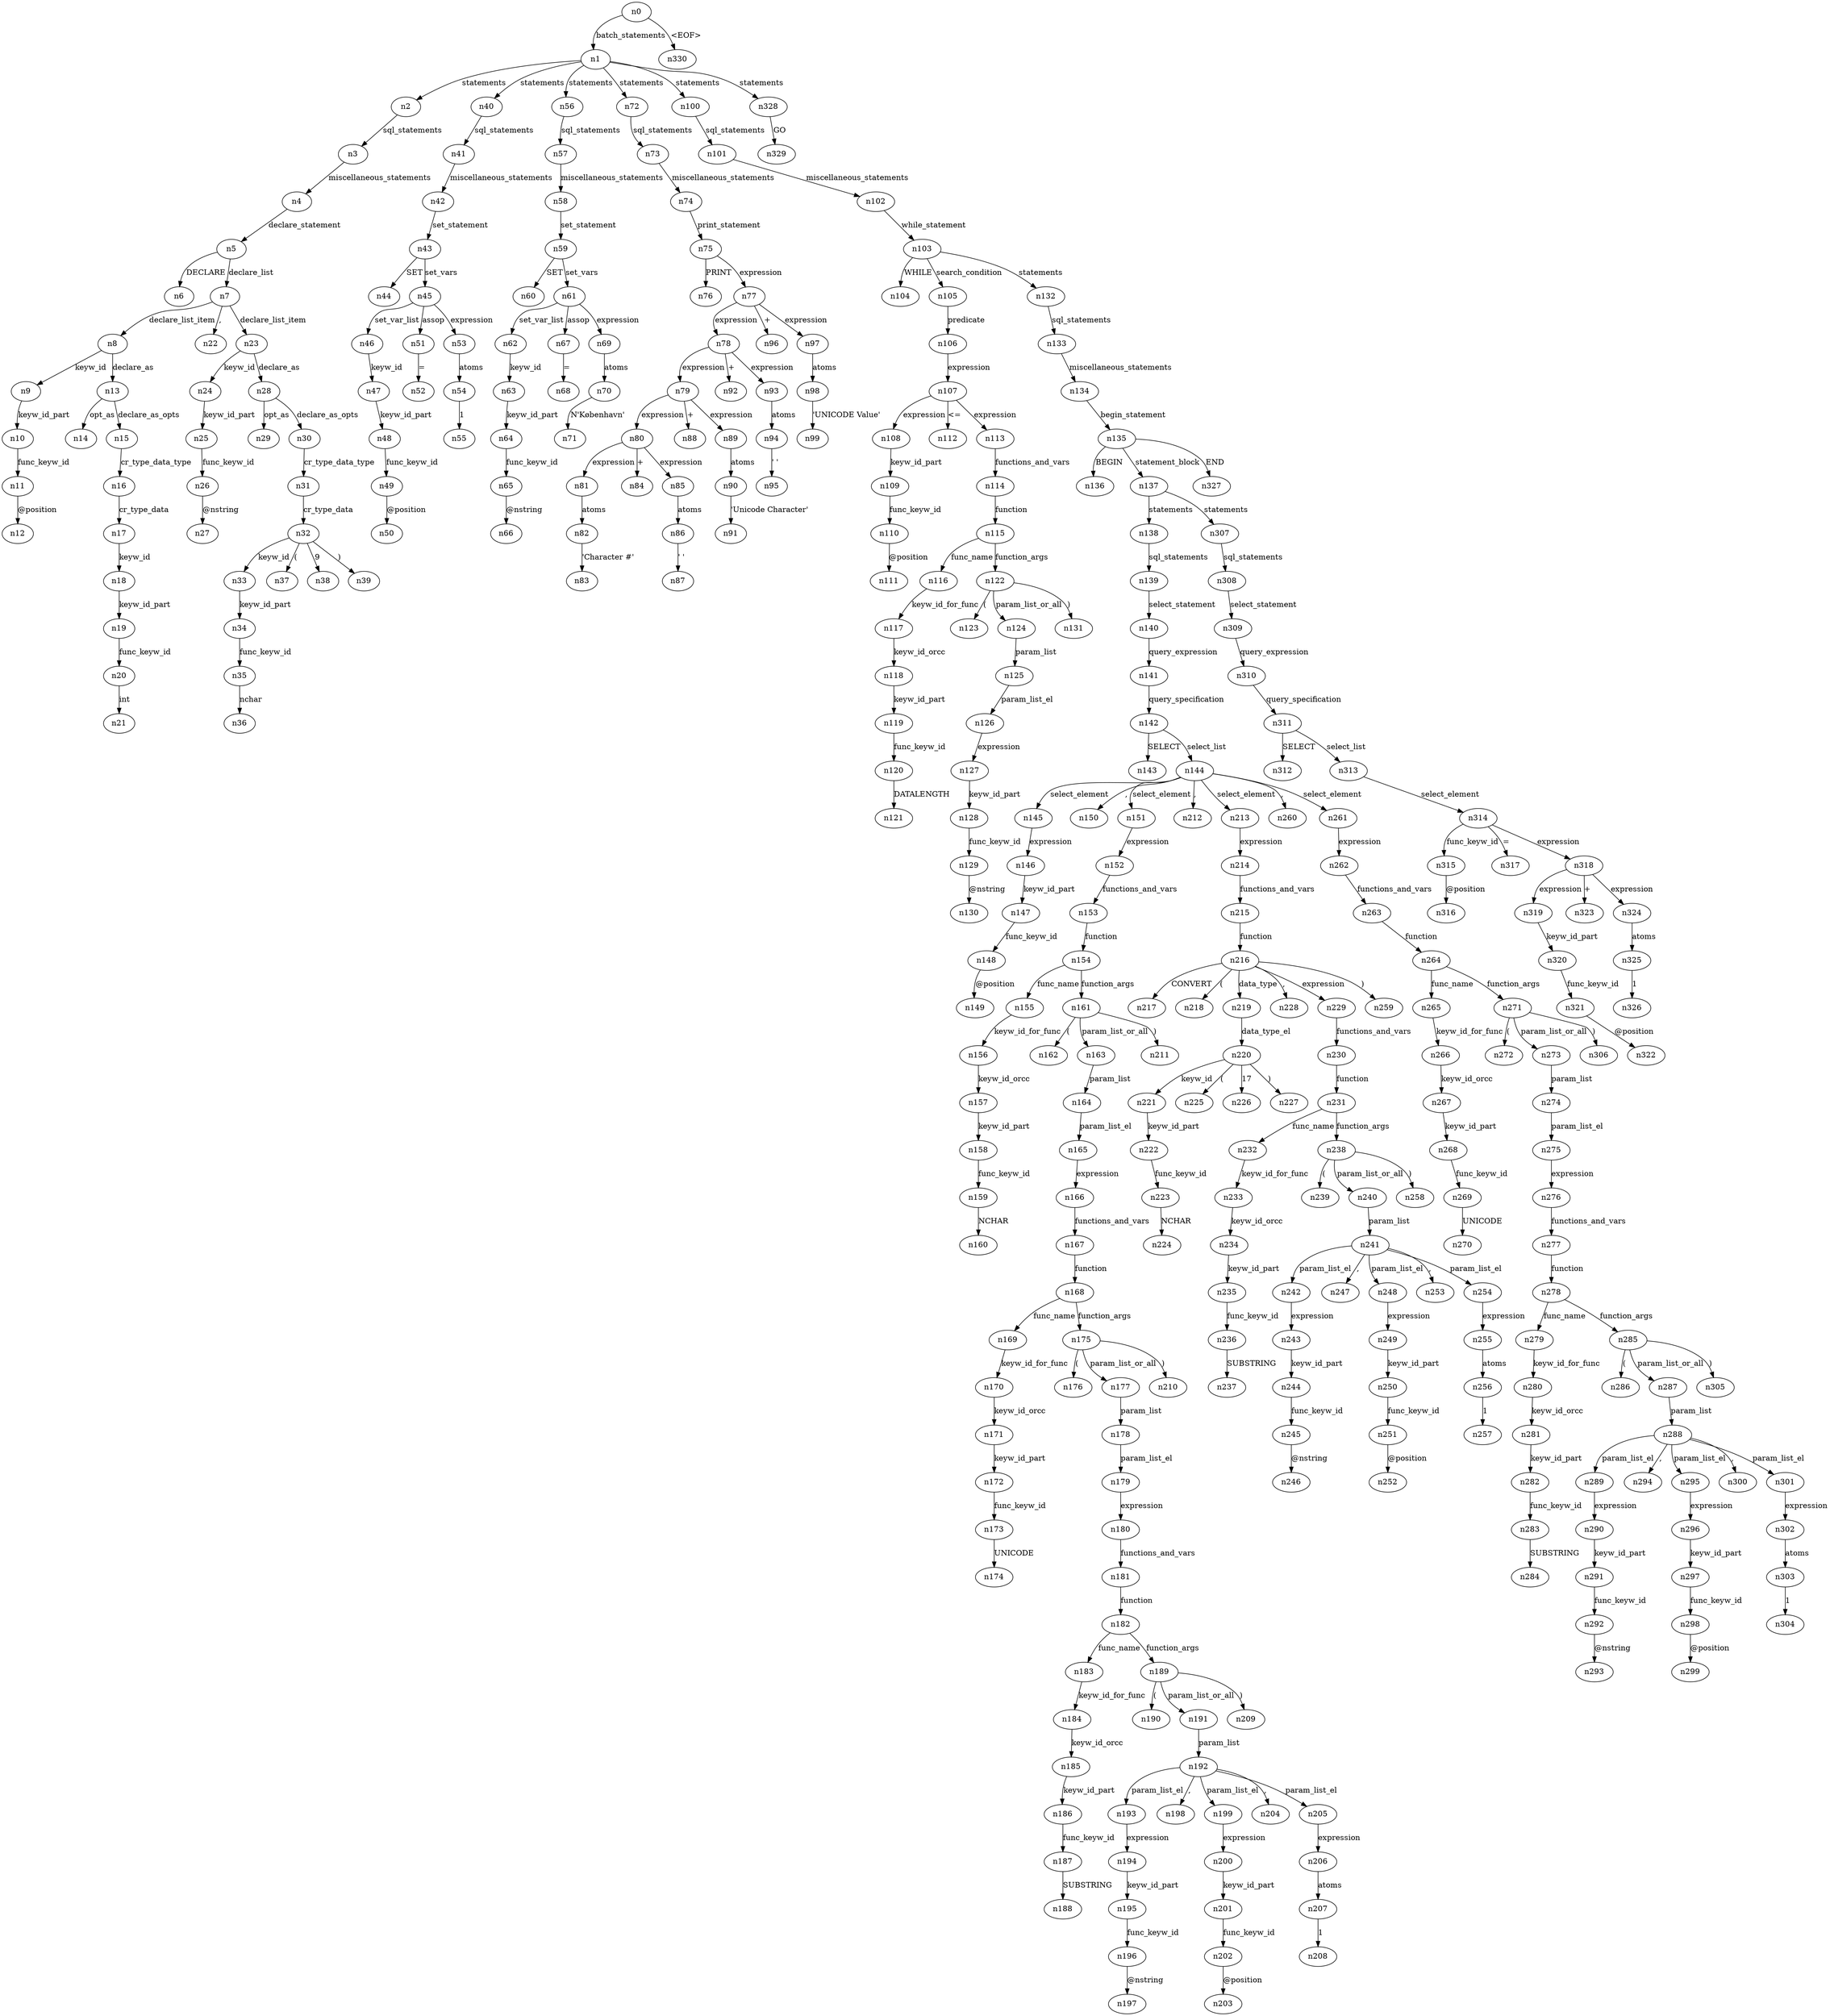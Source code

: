 digraph ParseTree {
  n0 -> n1 [label="batch_statements"];
  n1 -> n2 [label="statements"];
  n2 -> n3 [label="sql_statements"];
  n3 -> n4 [label="miscellaneous_statements"];
  n4 -> n5 [label="declare_statement"];
  n5 -> n6 [label="DECLARE"];
  n5 -> n7 [label="declare_list"];
  n7 -> n8 [label="declare_list_item"];
  n8 -> n9 [label="keyw_id"];
  n9 -> n10 [label="keyw_id_part"];
  n10 -> n11 [label="func_keyw_id"];
  n11 -> n12 [label="@position"];
  n8 -> n13 [label="declare_as"];
  n13 -> n14 [label="opt_as"];
  n13 -> n15 [label="declare_as_opts"];
  n15 -> n16 [label="cr_type_data_type"];
  n16 -> n17 [label="cr_type_data"];
  n17 -> n18 [label="keyw_id"];
  n18 -> n19 [label="keyw_id_part"];
  n19 -> n20 [label="func_keyw_id"];
  n20 -> n21 [label="int"];
  n7 -> n22 [label=","];
  n7 -> n23 [label="declare_list_item"];
  n23 -> n24 [label="keyw_id"];
  n24 -> n25 [label="keyw_id_part"];
  n25 -> n26 [label="func_keyw_id"];
  n26 -> n27 [label="@nstring"];
  n23 -> n28 [label="declare_as"];
  n28 -> n29 [label="opt_as"];
  n28 -> n30 [label="declare_as_opts"];
  n30 -> n31 [label="cr_type_data_type"];
  n31 -> n32 [label="cr_type_data"];
  n32 -> n33 [label="keyw_id"];
  n33 -> n34 [label="keyw_id_part"];
  n34 -> n35 [label="func_keyw_id"];
  n35 -> n36 [label="nchar"];
  n32 -> n37 [label="("];
  n32 -> n38 [label="9"];
  n32 -> n39 [label=")"];
  n1 -> n40 [label="statements"];
  n40 -> n41 [label="sql_statements"];
  n41 -> n42 [label="miscellaneous_statements"];
  n42 -> n43 [label="set_statement"];
  n43 -> n44 [label="SET"];
  n43 -> n45 [label="set_vars"];
  n45 -> n46 [label="set_var_list"];
  n46 -> n47 [label="keyw_id"];
  n47 -> n48 [label="keyw_id_part"];
  n48 -> n49 [label="func_keyw_id"];
  n49 -> n50 [label="@position"];
  n45 -> n51 [label="assop"];
  n51 -> n52 [label="="];
  n45 -> n53 [label="expression"];
  n53 -> n54 [label="atoms"];
  n54 -> n55 [label="1"];
  n1 -> n56 [label="statements"];
  n56 -> n57 [label="sql_statements"];
  n57 -> n58 [label="miscellaneous_statements"];
  n58 -> n59 [label="set_statement"];
  n59 -> n60 [label="SET"];
  n59 -> n61 [label="set_vars"];
  n61 -> n62 [label="set_var_list"];
  n62 -> n63 [label="keyw_id"];
  n63 -> n64 [label="keyw_id_part"];
  n64 -> n65 [label="func_keyw_id"];
  n65 -> n66 [label="@nstring"];
  n61 -> n67 [label="assop"];
  n67 -> n68 [label="="];
  n61 -> n69 [label="expression"];
  n69 -> n70 [label="atoms"];
  n70 -> n71 [label="N'København'"];
  n1 -> n72 [label="statements"];
  n72 -> n73 [label="sql_statements"];
  n73 -> n74 [label="miscellaneous_statements"];
  n74 -> n75 [label="print_statement"];
  n75 -> n76 [label="PRINT"];
  n75 -> n77 [label="expression"];
  n77 -> n78 [label="expression"];
  n78 -> n79 [label="expression"];
  n79 -> n80 [label="expression"];
  n80 -> n81 [label="expression"];
  n81 -> n82 [label="atoms"];
  n82 -> n83 [label="'Character #'"];
  n80 -> n84 [label="+"];
  n80 -> n85 [label="expression"];
  n85 -> n86 [label="atoms"];
  n86 -> n87 [label="' '"];
  n79 -> n88 [label="+"];
  n79 -> n89 [label="expression"];
  n89 -> n90 [label="atoms"];
  n90 -> n91 [label="'Unicode Character'"];
  n78 -> n92 [label="+"];
  n78 -> n93 [label="expression"];
  n93 -> n94 [label="atoms"];
  n94 -> n95 [label="' '"];
  n77 -> n96 [label="+"];
  n77 -> n97 [label="expression"];
  n97 -> n98 [label="atoms"];
  n98 -> n99 [label="'UNICODE Value'"];
  n1 -> n100 [label="statements"];
  n100 -> n101 [label="sql_statements"];
  n101 -> n102 [label="miscellaneous_statements"];
  n102 -> n103 [label="while_statement"];
  n103 -> n104 [label="WHILE"];
  n103 -> n105 [label="search_condition"];
  n105 -> n106 [label="predicate"];
  n106 -> n107 [label="expression"];
  n107 -> n108 [label="expression"];
  n108 -> n109 [label="keyw_id_part"];
  n109 -> n110 [label="func_keyw_id"];
  n110 -> n111 [label="@position"];
  n107 -> n112 [label="<="];
  n107 -> n113 [label="expression"];
  n113 -> n114 [label="functions_and_vars"];
  n114 -> n115 [label="function"];
  n115 -> n116 [label="func_name"];
  n116 -> n117 [label="keyw_id_for_func"];
  n117 -> n118 [label="keyw_id_orcc"];
  n118 -> n119 [label="keyw_id_part"];
  n119 -> n120 [label="func_keyw_id"];
  n120 -> n121 [label="DATALENGTH"];
  n115 -> n122 [label="function_args"];
  n122 -> n123 [label="("];
  n122 -> n124 [label="param_list_or_all"];
  n124 -> n125 [label="param_list"];
  n125 -> n126 [label="param_list_el"];
  n126 -> n127 [label="expression"];
  n127 -> n128 [label="keyw_id_part"];
  n128 -> n129 [label="func_keyw_id"];
  n129 -> n130 [label="@nstring"];
  n122 -> n131 [label=")"];
  n103 -> n132 [label="statements"];
  n132 -> n133 [label="sql_statements"];
  n133 -> n134 [label="miscellaneous_statements"];
  n134 -> n135 [label="begin_statement"];
  n135 -> n136 [label="BEGIN"];
  n135 -> n137 [label="statement_block"];
  n137 -> n138 [label="statements"];
  n138 -> n139 [label="sql_statements"];
  n139 -> n140 [label="select_statement"];
  n140 -> n141 [label="query_expression"];
  n141 -> n142 [label="query_specification"];
  n142 -> n143 [label="SELECT"];
  n142 -> n144 [label="select_list"];
  n144 -> n145 [label="select_element"];
  n145 -> n146 [label="expression"];
  n146 -> n147 [label="keyw_id_part"];
  n147 -> n148 [label="func_keyw_id"];
  n148 -> n149 [label="@position"];
  n144 -> n150 [label=","];
  n144 -> n151 [label="select_element"];
  n151 -> n152 [label="expression"];
  n152 -> n153 [label="functions_and_vars"];
  n153 -> n154 [label="function"];
  n154 -> n155 [label="func_name"];
  n155 -> n156 [label="keyw_id_for_func"];
  n156 -> n157 [label="keyw_id_orcc"];
  n157 -> n158 [label="keyw_id_part"];
  n158 -> n159 [label="func_keyw_id"];
  n159 -> n160 [label="NCHAR"];
  n154 -> n161 [label="function_args"];
  n161 -> n162 [label="("];
  n161 -> n163 [label="param_list_or_all"];
  n163 -> n164 [label="param_list"];
  n164 -> n165 [label="param_list_el"];
  n165 -> n166 [label="expression"];
  n166 -> n167 [label="functions_and_vars"];
  n167 -> n168 [label="function"];
  n168 -> n169 [label="func_name"];
  n169 -> n170 [label="keyw_id_for_func"];
  n170 -> n171 [label="keyw_id_orcc"];
  n171 -> n172 [label="keyw_id_part"];
  n172 -> n173 [label="func_keyw_id"];
  n173 -> n174 [label="UNICODE"];
  n168 -> n175 [label="function_args"];
  n175 -> n176 [label="("];
  n175 -> n177 [label="param_list_or_all"];
  n177 -> n178 [label="param_list"];
  n178 -> n179 [label="param_list_el"];
  n179 -> n180 [label="expression"];
  n180 -> n181 [label="functions_and_vars"];
  n181 -> n182 [label="function"];
  n182 -> n183 [label="func_name"];
  n183 -> n184 [label="keyw_id_for_func"];
  n184 -> n185 [label="keyw_id_orcc"];
  n185 -> n186 [label="keyw_id_part"];
  n186 -> n187 [label="func_keyw_id"];
  n187 -> n188 [label="SUBSTRING"];
  n182 -> n189 [label="function_args"];
  n189 -> n190 [label="("];
  n189 -> n191 [label="param_list_or_all"];
  n191 -> n192 [label="param_list"];
  n192 -> n193 [label="param_list_el"];
  n193 -> n194 [label="expression"];
  n194 -> n195 [label="keyw_id_part"];
  n195 -> n196 [label="func_keyw_id"];
  n196 -> n197 [label="@nstring"];
  n192 -> n198 [label=","];
  n192 -> n199 [label="param_list_el"];
  n199 -> n200 [label="expression"];
  n200 -> n201 [label="keyw_id_part"];
  n201 -> n202 [label="func_keyw_id"];
  n202 -> n203 [label="@position"];
  n192 -> n204 [label=","];
  n192 -> n205 [label="param_list_el"];
  n205 -> n206 [label="expression"];
  n206 -> n207 [label="atoms"];
  n207 -> n208 [label="1"];
  n189 -> n209 [label=")"];
  n175 -> n210 [label=")"];
  n161 -> n211 [label=")"];
  n144 -> n212 [label=","];
  n144 -> n213 [label="select_element"];
  n213 -> n214 [label="expression"];
  n214 -> n215 [label="functions_and_vars"];
  n215 -> n216 [label="function"];
  n216 -> n217 [label="CONVERT"];
  n216 -> n218 [label="("];
  n216 -> n219 [label="data_type"];
  n219 -> n220 [label="data_type_el"];
  n220 -> n221 [label="keyw_id"];
  n221 -> n222 [label="keyw_id_part"];
  n222 -> n223 [label="func_keyw_id"];
  n223 -> n224 [label="NCHAR"];
  n220 -> n225 [label="("];
  n220 -> n226 [label="17"];
  n220 -> n227 [label=")"];
  n216 -> n228 [label=","];
  n216 -> n229 [label="expression"];
  n229 -> n230 [label="functions_and_vars"];
  n230 -> n231 [label="function"];
  n231 -> n232 [label="func_name"];
  n232 -> n233 [label="keyw_id_for_func"];
  n233 -> n234 [label="keyw_id_orcc"];
  n234 -> n235 [label="keyw_id_part"];
  n235 -> n236 [label="func_keyw_id"];
  n236 -> n237 [label="SUBSTRING"];
  n231 -> n238 [label="function_args"];
  n238 -> n239 [label="("];
  n238 -> n240 [label="param_list_or_all"];
  n240 -> n241 [label="param_list"];
  n241 -> n242 [label="param_list_el"];
  n242 -> n243 [label="expression"];
  n243 -> n244 [label="keyw_id_part"];
  n244 -> n245 [label="func_keyw_id"];
  n245 -> n246 [label="@nstring"];
  n241 -> n247 [label=","];
  n241 -> n248 [label="param_list_el"];
  n248 -> n249 [label="expression"];
  n249 -> n250 [label="keyw_id_part"];
  n250 -> n251 [label="func_keyw_id"];
  n251 -> n252 [label="@position"];
  n241 -> n253 [label=","];
  n241 -> n254 [label="param_list_el"];
  n254 -> n255 [label="expression"];
  n255 -> n256 [label="atoms"];
  n256 -> n257 [label="1"];
  n238 -> n258 [label=")"];
  n216 -> n259 [label=")"];
  n144 -> n260 [label=","];
  n144 -> n261 [label="select_element"];
  n261 -> n262 [label="expression"];
  n262 -> n263 [label="functions_and_vars"];
  n263 -> n264 [label="function"];
  n264 -> n265 [label="func_name"];
  n265 -> n266 [label="keyw_id_for_func"];
  n266 -> n267 [label="keyw_id_orcc"];
  n267 -> n268 [label="keyw_id_part"];
  n268 -> n269 [label="func_keyw_id"];
  n269 -> n270 [label="UNICODE"];
  n264 -> n271 [label="function_args"];
  n271 -> n272 [label="("];
  n271 -> n273 [label="param_list_or_all"];
  n273 -> n274 [label="param_list"];
  n274 -> n275 [label="param_list_el"];
  n275 -> n276 [label="expression"];
  n276 -> n277 [label="functions_and_vars"];
  n277 -> n278 [label="function"];
  n278 -> n279 [label="func_name"];
  n279 -> n280 [label="keyw_id_for_func"];
  n280 -> n281 [label="keyw_id_orcc"];
  n281 -> n282 [label="keyw_id_part"];
  n282 -> n283 [label="func_keyw_id"];
  n283 -> n284 [label="SUBSTRING"];
  n278 -> n285 [label="function_args"];
  n285 -> n286 [label="("];
  n285 -> n287 [label="param_list_or_all"];
  n287 -> n288 [label="param_list"];
  n288 -> n289 [label="param_list_el"];
  n289 -> n290 [label="expression"];
  n290 -> n291 [label="keyw_id_part"];
  n291 -> n292 [label="func_keyw_id"];
  n292 -> n293 [label="@nstring"];
  n288 -> n294 [label=","];
  n288 -> n295 [label="param_list_el"];
  n295 -> n296 [label="expression"];
  n296 -> n297 [label="keyw_id_part"];
  n297 -> n298 [label="func_keyw_id"];
  n298 -> n299 [label="@position"];
  n288 -> n300 [label=","];
  n288 -> n301 [label="param_list_el"];
  n301 -> n302 [label="expression"];
  n302 -> n303 [label="atoms"];
  n303 -> n304 [label="1"];
  n285 -> n305 [label=")"];
  n271 -> n306 [label=")"];
  n137 -> n307 [label="statements"];
  n307 -> n308 [label="sql_statements"];
  n308 -> n309 [label="select_statement"];
  n309 -> n310 [label="query_expression"];
  n310 -> n311 [label="query_specification"];
  n311 -> n312 [label="SELECT"];
  n311 -> n313 [label="select_list"];
  n313 -> n314 [label="select_element"];
  n314 -> n315 [label="func_keyw_id"];
  n315 -> n316 [label="@position"];
  n314 -> n317 [label="="];
  n314 -> n318 [label="expression"];
  n318 -> n319 [label="expression"];
  n319 -> n320 [label="keyw_id_part"];
  n320 -> n321 [label="func_keyw_id"];
  n321 -> n322 [label="@position"];
  n318 -> n323 [label="+"];
  n318 -> n324 [label="expression"];
  n324 -> n325 [label="atoms"];
  n325 -> n326 [label="1"];
  n135 -> n327 [label="END"];
  n1 -> n328 [label="statements"];
  n328 -> n329 [label="GO"];
  n0 -> n330 [label="<EOF>"];
}